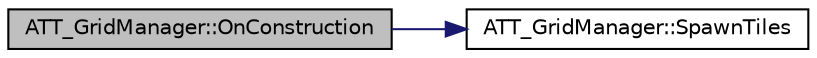 digraph "ATT_GridManager::OnConstruction"
{
 // LATEX_PDF_SIZE
  edge [fontname="Helvetica",fontsize="10",labelfontname="Helvetica",labelfontsize="10"];
  node [fontname="Helvetica",fontsize="10",shape=record];
  rankdir="LR";
  Node76 [label="ATT_GridManager::OnConstruction",height=0.2,width=0.4,color="black", fillcolor="grey75", style="filled", fontcolor="black",tooltip=" "];
  Node76 -> Node77 [color="midnightblue",fontsize="10",style="solid",fontname="Helvetica"];
  Node77 [label="ATT_GridManager::SpawnTiles",height=0.2,width=0.4,color="black", fillcolor="white", style="filled",URL="$class_a_t_t___grid_manager.html#a76f1004ca0eab1f77d1591fb85caeb33",tooltip=" "];
}
